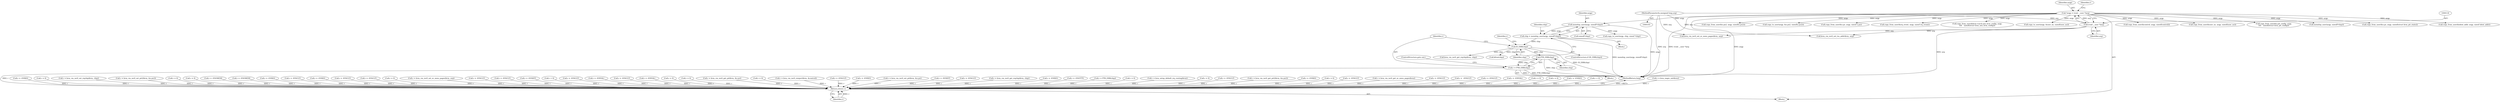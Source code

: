 digraph "0_linux_9c895160d25a76c21b65bad141b08e8d4f99afef@pointer" {
"1000466" [label="(Call,PTR_ERR(chip))"];
"1000461" [label="(Call,IS_ERR(chip))"];
"1000453" [label="(Call,chip = memdup_user(argp, sizeof(*chip)))"];
"1000455" [label="(Call,memdup_user(argp, sizeof(*chip)))"];
"1000115" [label="(Call,*argp = (void __user *)arg)"];
"1000117" [label="(Call,(void __user *)arg)"];
"1000106" [label="(MethodParameterIn,unsigned long arg)"];
"1000464" [label="(Call,r = PTR_ERR(chip))"];
"1000911" [label="(Return,return r;)"];
"1000224" [label="(Call,r = kvm_ioapic_init(kvm))"];
"1000465" [label="(Identifier,r)"];
"1000629" [label="(Call,r = -ENXIO)"];
"1000491" [label="(Call,copy_to_user(argp, chip, sizeof *chip))"];
"1000544" [label="(Call,r = 0)"];
"1000463" [label="(Block,)"];
"1000536" [label="(Call,r = kvm_vm_ioctl_set_irqchip(kvm, chip))"];
"1000731" [label="(Call,r = kvm_vm_ioctl_set_pit2(kvm, &u.ps2))"];
"1000754" [label="(Call,copy_from_user(&control, argp, sizeof(control)))"];
"1000805" [label="(Call,r = 0)"];
"1000498" [label="(Call,r = 0)"];
"1000213" [label="(Call,r = -ENOMEM)"];
"1000456" [label="(Identifier,argp)"];
"1000132" [label="(Call,kvm_vm_ioctl_set_tss_addr(kvm, arg))"];
"1000470" [label="(Identifier,r)"];
"1000355" [label="(Call,r = -ENOMEM)"];
"1000404" [label="(Call,r = -ENXIO)"];
"1000486" [label="(Call,r = -EFAULT)"];
"1000819" [label="(Call,copy_from_user(&user_ns, argp, sizeof(user_ns)))"];
"1000460" [label="(ControlStructure,if (IS_ERR(chip)))"];
"1000570" [label="(Call,r = -ENXIO)"];
"1000116" [label="(Identifier,argp)"];
"1000681" [label="(Call,r = -EFAULT)"];
"1000893" [label="(Call,r = -EFAULT)"];
"1000770" [label="(Call,r = 0)"];
"1000329" [label="(Call,copy_from_user(&u.pit_config, argp,\n\t\t\t\t   sizeof(struct kvm_pit_config)))"];
"1000168" [label="(Call,r = kvm_vm_ioctl_set_nr_mmu_pages(kvm, arg))"];
"1000912" [label="(Identifier,r)"];
"1000480" [label="(Call,kvm_vm_ioctl_get_irqchip(kvm, chip))"];
"1000324" [label="(Call,r = -EFAULT)"];
"1000115" [label="(Call,*argp = (void __user *)arg)"];
"1000513" [label="(Call,memdup_user(argp, sizeof(*chip)))"];
"1000119" [label="(Identifier,arg)"];
"1000429" [label="(Call,r = -EFAULT)"];
"1000191" [label="(Call,r = -EEXIST)"];
"1000162" [label="(Call,r < 0)"];
"1000392" [label="(Call,r = -EFAULT)"];
"1000826" [label="(Call,r = -EINVAL)"];
"1000144" [label="(Call,r = -EFAULT)"];
"1000792" [label="(Call,r = -EINVAL)"];
"1000117" [label="(Call,(void __user *)arg)"];
"1000107" [label="(Block,)"];
"1000446" [label="(Call,r = 0)"];
"1000742" [label="(Call,r = 0)"];
"1000561" [label="(Call,copy_from_user(&u.ps, argp, sizeof(struct kvm_pit_state)))"];
"1000451" [label="(Block,)"];
"1000582" [label="(Call,r = kvm_vm_ioctl_get_pit(kvm, &u.ps))"];
"1000835" [label="(Call,r = 0)"];
"1000761" [label="(Call,r = kvm_vm_ioctl_reinject(kvm, &control))"];
"1000613" [label="(Call,r = -EFAULT)"];
"1000455" [label="(Call,memdup_user(argp, sizeof(*chip)))"];
"1000461" [label="(Call,IS_ERR(chip))"];
"1000719" [label="(Call,r = -ENXIO)"];
"1000641" [label="(Call,r = kvm_vm_ioctl_set_pit(kvm, &u.ps))"];
"1000344" [label="(Call,r = -EEXIST)"];
"1000814" [label="(Call,r = -EFAULT)"];
"1000468" [label="(ControlStructure,goto out;)"];
"1000478" [label="(Call,r = kvm_vm_ioctl_get_irqchip(kvm, chip))"];
"1000658" [label="(Call,r = -ENXIO)"];
"1000170" [label="(Call,kvm_vm_ioctl_set_nr_mmu_pages(kvm, arg))"];
"1000121" [label="(Call,r = -ENOTTY)"];
"1000522" [label="(Call,r = PTR_ERR(chip))"];
"1000502" [label="(Call,kfree(chip))"];
"1000607" [label="(Call,r = 0)"];
"1000149" [label="(Call,copy_from_user(&ident_addr, argp, sizeof ident_addr))"];
"1000122" [label="(Identifier,r)"];
"1000467" [label="(Identifier,chip)"];
"1000276" [label="(Call,r = kvm_setup_default_irq_routing(kvm))"];
"1000464" [label="(Call,r = PTR_ERR(chip))"];
"1000378" [label="(Call,r = 0)"];
"1000703" [label="(Call,r = -EFAULT)"];
"1000670" [label="(Call,r = kvm_vm_ioctl_get_pit2(kvm, &u.ps2))"];
"1000454" [label="(Identifier,chip)"];
"1000469" [label="(Call,r = -ENXIO)"];
"1000905" [label="(Call,r = 0)"];
"1000708" [label="(Call,copy_from_user(&u.ps2, argp, sizeof(u.ps2)))"];
"1000686" [label="(Call,copy_to_user(argp, &u.ps2, sizeof(u.ps2)))"];
"1000776" [label="(Call,r = -EFAULT)"];
"1000453" [label="(Call,chip = memdup_user(argp, sizeof(*chip)))"];
"1000911" [label="(Return,return r;)"];
"1000618" [label="(Call,copy_from_user(&u.ps, argp, sizeof u.ps))"];
"1000457" [label="(Call,sizeof(*chip))"];
"1000397" [label="(Call,copy_from_user(&irq_event, argp, sizeof irq_event))"];
"1000178" [label="(Call,r = kvm_vm_ioctl_get_nr_mmu_pages(kvm))"];
"1000466" [label="(Call,PTR_ERR(chip))"];
"1000781" [label="(Call,copy_from_user(&kvm->arch.xen_hvm_config, argp,\n\t\t\t\t   sizeof(struct kvm_xen_hvm_config)))"];
"1000593" [label="(Call,r = -EFAULT)"];
"1000106" [label="(MethodParameterIn,unsigned long arg)"];
"1000749" [label="(Call,r =  -EFAULT)"];
"1000898" [label="(Call,copy_to_user(argp, &user_ns, sizeof(user_ns)))"];
"1000556" [label="(Call,r = -EFAULT)"];
"1000913" [label="(MethodReturn,long)"];
"1000462" [label="(Identifier,chip)"];
"1000202" [label="(Call,r = -EINVAL)"];
"1000697" [label="(Call,r = 0)"];
"1000652" [label="(Call,r = 0)"];
"1000527" [label="(Call,r = -ENXIO)"];
"1000136" [label="(Call,r < 0)"];
"1000466" -> "1000464"  [label="AST: "];
"1000466" -> "1000467"  [label="CFG: "];
"1000467" -> "1000466"  [label="AST: "];
"1000464" -> "1000466"  [label="CFG: "];
"1000466" -> "1000913"  [label="DDG: chip"];
"1000466" -> "1000464"  [label="DDG: chip"];
"1000461" -> "1000466"  [label="DDG: chip"];
"1000461" -> "1000460"  [label="AST: "];
"1000461" -> "1000462"  [label="CFG: "];
"1000462" -> "1000461"  [label="AST: "];
"1000465" -> "1000461"  [label="CFG: "];
"1000470" -> "1000461"  [label="CFG: "];
"1000461" -> "1000913"  [label="DDG: IS_ERR(chip)"];
"1000453" -> "1000461"  [label="DDG: chip"];
"1000461" -> "1000480"  [label="DDG: chip"];
"1000461" -> "1000502"  [label="DDG: chip"];
"1000453" -> "1000451"  [label="AST: "];
"1000453" -> "1000455"  [label="CFG: "];
"1000454" -> "1000453"  [label="AST: "];
"1000455" -> "1000453"  [label="AST: "];
"1000462" -> "1000453"  [label="CFG: "];
"1000453" -> "1000913"  [label="DDG: memdup_user(argp, sizeof(*chip))"];
"1000455" -> "1000453"  [label="DDG: argp"];
"1000455" -> "1000457"  [label="CFG: "];
"1000456" -> "1000455"  [label="AST: "];
"1000457" -> "1000455"  [label="AST: "];
"1000455" -> "1000913"  [label="DDG: argp"];
"1000115" -> "1000455"  [label="DDG: argp"];
"1000455" -> "1000491"  [label="DDG: argp"];
"1000115" -> "1000107"  [label="AST: "];
"1000115" -> "1000117"  [label="CFG: "];
"1000116" -> "1000115"  [label="AST: "];
"1000117" -> "1000115"  [label="AST: "];
"1000122" -> "1000115"  [label="CFG: "];
"1000115" -> "1000913"  [label="DDG: (void __user *)arg"];
"1000115" -> "1000913"  [label="DDG: argp"];
"1000117" -> "1000115"  [label="DDG: arg"];
"1000115" -> "1000149"  [label="DDG: argp"];
"1000115" -> "1000329"  [label="DDG: argp"];
"1000115" -> "1000397"  [label="DDG: argp"];
"1000115" -> "1000513"  [label="DDG: argp"];
"1000115" -> "1000561"  [label="DDG: argp"];
"1000115" -> "1000618"  [label="DDG: argp"];
"1000115" -> "1000686"  [label="DDG: argp"];
"1000115" -> "1000708"  [label="DDG: argp"];
"1000115" -> "1000754"  [label="DDG: argp"];
"1000115" -> "1000781"  [label="DDG: argp"];
"1000115" -> "1000819"  [label="DDG: argp"];
"1000115" -> "1000898"  [label="DDG: argp"];
"1000117" -> "1000119"  [label="CFG: "];
"1000118" -> "1000117"  [label="AST: "];
"1000119" -> "1000117"  [label="AST: "];
"1000117" -> "1000913"  [label="DDG: arg"];
"1000106" -> "1000117"  [label="DDG: arg"];
"1000117" -> "1000132"  [label="DDG: arg"];
"1000117" -> "1000170"  [label="DDG: arg"];
"1000106" -> "1000103"  [label="AST: "];
"1000106" -> "1000913"  [label="DDG: arg"];
"1000106" -> "1000132"  [label="DDG: arg"];
"1000106" -> "1000170"  [label="DDG: arg"];
"1000464" -> "1000463"  [label="AST: "];
"1000465" -> "1000464"  [label="AST: "];
"1000468" -> "1000464"  [label="CFG: "];
"1000464" -> "1000913"  [label="DDG: r"];
"1000464" -> "1000913"  [label="DDG: PTR_ERR(chip)"];
"1000464" -> "1000911"  [label="DDG: r"];
"1000911" -> "1000107"  [label="AST: "];
"1000911" -> "1000912"  [label="CFG: "];
"1000912" -> "1000911"  [label="AST: "];
"1000913" -> "1000911"  [label="CFG: "];
"1000911" -> "1000913"  [label="DDG: <RET>"];
"1000912" -> "1000911"  [label="DDG: r"];
"1000613" -> "1000911"  [label="DDG: r"];
"1000761" -> "1000911"  [label="DDG: r"];
"1000168" -> "1000911"  [label="DDG: r"];
"1000792" -> "1000911"  [label="DDG: r"];
"1000213" -> "1000911"  [label="DDG: r"];
"1000749" -> "1000911"  [label="DDG: r"];
"1000776" -> "1000911"  [label="DDG: r"];
"1000355" -> "1000911"  [label="DDG: r"];
"1000629" -> "1000911"  [label="DDG: r"];
"1000681" -> "1000911"  [label="DDG: r"];
"1000224" -> "1000911"  [label="DDG: r"];
"1000570" -> "1000911"  [label="DDG: r"];
"1000826" -> "1000911"  [label="DDG: r"];
"1000404" -> "1000911"  [label="DDG: r"];
"1000178" -> "1000911"  [label="DDG: r"];
"1000582" -> "1000911"  [label="DDG: r"];
"1000556" -> "1000911"  [label="DDG: r"];
"1000527" -> "1000911"  [label="DDG: r"];
"1000905" -> "1000911"  [label="DDG: r"];
"1000805" -> "1000911"  [label="DDG: r"];
"1000607" -> "1000911"  [label="DDG: r"];
"1000392" -> "1000911"  [label="DDG: r"];
"1000478" -> "1000911"  [label="DDG: r"];
"1000202" -> "1000911"  [label="DDG: r"];
"1000446" -> "1000911"  [label="DDG: r"];
"1000378" -> "1000911"  [label="DDG: r"];
"1000893" -> "1000911"  [label="DDG: r"];
"1000652" -> "1000911"  [label="DDG: r"];
"1000498" -> "1000911"  [label="DDG: r"];
"1000670" -> "1000911"  [label="DDG: r"];
"1000814" -> "1000911"  [label="DDG: r"];
"1000719" -> "1000911"  [label="DDG: r"];
"1000742" -> "1000911"  [label="DDG: r"];
"1000593" -> "1000911"  [label="DDG: r"];
"1000835" -> "1000911"  [label="DDG: r"];
"1000544" -> "1000911"  [label="DDG: r"];
"1000522" -> "1000911"  [label="DDG: r"];
"1000658" -> "1000911"  [label="DDG: r"];
"1000324" -> "1000911"  [label="DDG: r"];
"1000276" -> "1000911"  [label="DDG: r"];
"1000121" -> "1000911"  [label="DDG: r"];
"1000144" -> "1000911"  [label="DDG: r"];
"1000731" -> "1000911"  [label="DDG: r"];
"1000697" -> "1000911"  [label="DDG: r"];
"1000429" -> "1000911"  [label="DDG: r"];
"1000162" -> "1000911"  [label="DDG: r"];
"1000344" -> "1000911"  [label="DDG: r"];
"1000536" -> "1000911"  [label="DDG: r"];
"1000641" -> "1000911"  [label="DDG: r"];
"1000703" -> "1000911"  [label="DDG: r"];
"1000469" -> "1000911"  [label="DDG: r"];
"1000486" -> "1000911"  [label="DDG: r"];
"1000191" -> "1000911"  [label="DDG: r"];
"1000770" -> "1000911"  [label="DDG: r"];
"1000136" -> "1000911"  [label="DDG: r"];
}
